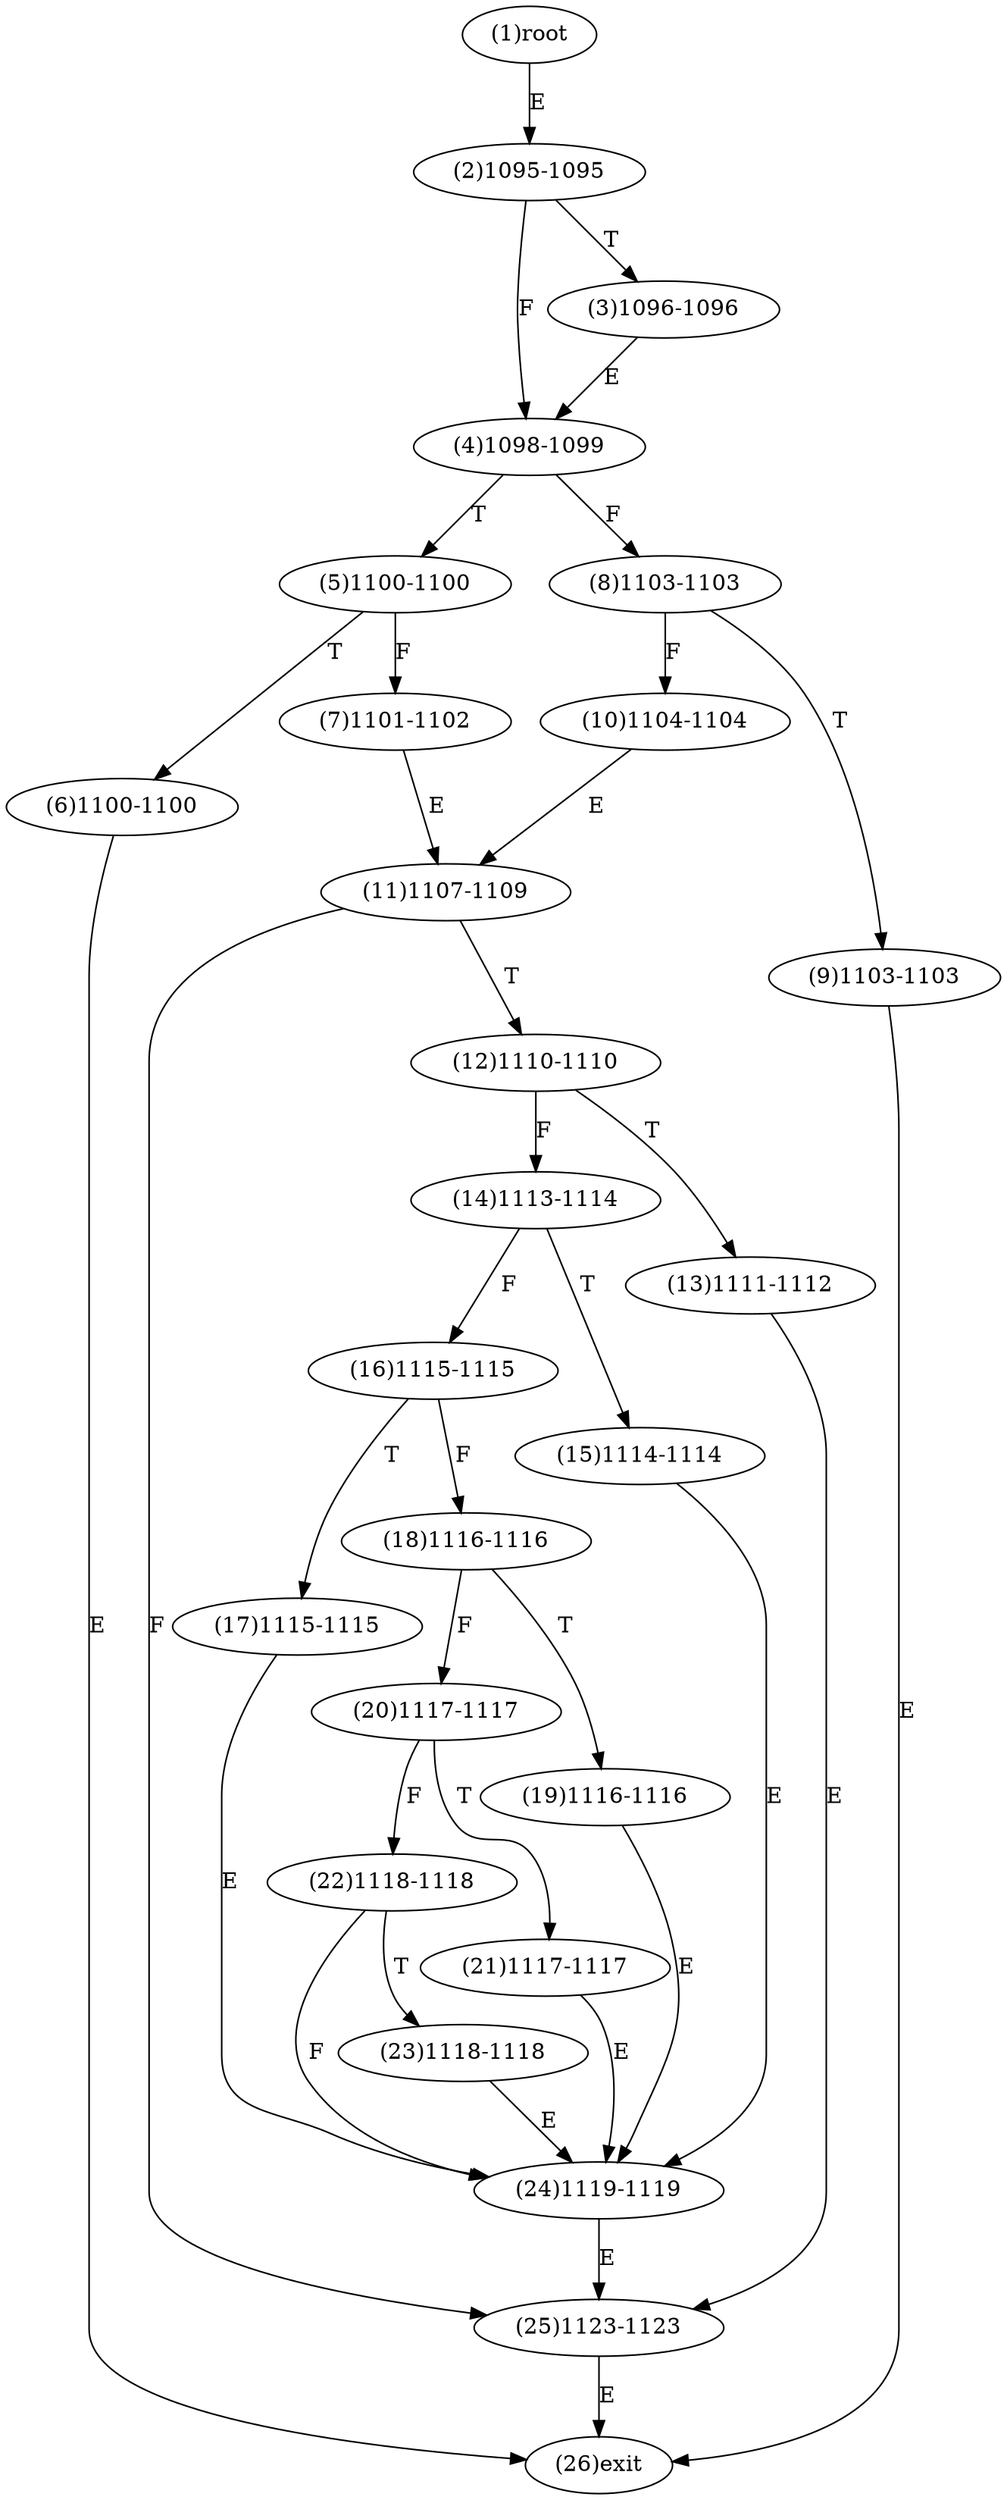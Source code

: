 digraph "" { 
1[ label="(1)root"];
2[ label="(2)1095-1095"];
3[ label="(3)1096-1096"];
4[ label="(4)1098-1099"];
5[ label="(5)1100-1100"];
6[ label="(6)1100-1100"];
7[ label="(7)1101-1102"];
8[ label="(8)1103-1103"];
9[ label="(9)1103-1103"];
10[ label="(10)1104-1104"];
11[ label="(11)1107-1109"];
12[ label="(12)1110-1110"];
13[ label="(13)1111-1112"];
14[ label="(14)1113-1114"];
15[ label="(15)1114-1114"];
17[ label="(17)1115-1115"];
16[ label="(16)1115-1115"];
19[ label="(19)1116-1116"];
18[ label="(18)1116-1116"];
21[ label="(21)1117-1117"];
20[ label="(20)1117-1117"];
23[ label="(23)1118-1118"];
22[ label="(22)1118-1118"];
25[ label="(25)1123-1123"];
24[ label="(24)1119-1119"];
26[ label="(26)exit"];
1->2[ label="E"];
2->4[ label="F"];
2->3[ label="T"];
3->4[ label="E"];
4->8[ label="F"];
4->5[ label="T"];
5->7[ label="F"];
5->6[ label="T"];
6->26[ label="E"];
7->11[ label="E"];
8->10[ label="F"];
8->9[ label="T"];
9->26[ label="E"];
10->11[ label="E"];
11->25[ label="F"];
11->12[ label="T"];
12->14[ label="F"];
12->13[ label="T"];
13->25[ label="E"];
14->16[ label="F"];
14->15[ label="T"];
15->24[ label="E"];
16->18[ label="F"];
16->17[ label="T"];
17->24[ label="E"];
18->20[ label="F"];
18->19[ label="T"];
19->24[ label="E"];
20->22[ label="F"];
20->21[ label="T"];
21->24[ label="E"];
22->24[ label="F"];
22->23[ label="T"];
23->24[ label="E"];
24->25[ label="E"];
25->26[ label="E"];
}